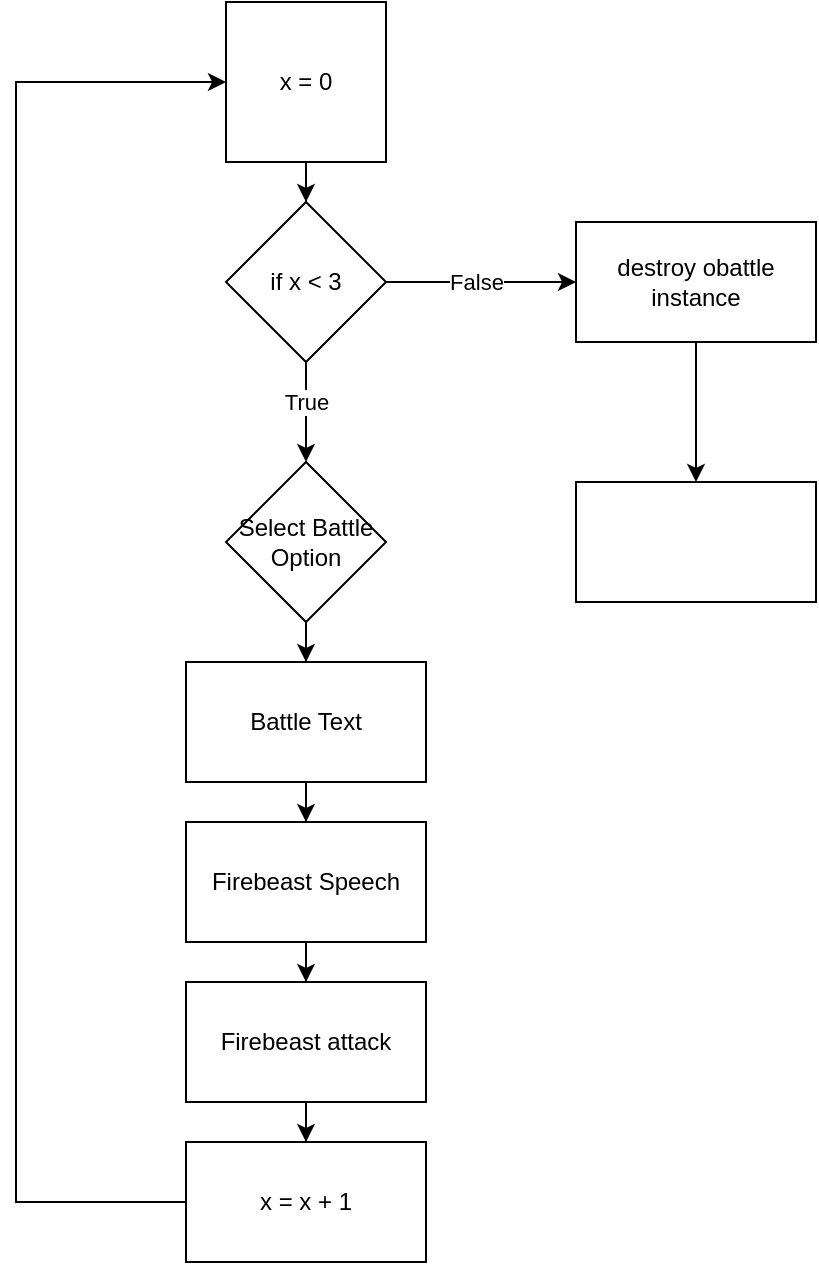 <mxfile version="14.8.0" type="google"><diagram id="0bOMGdTBUOuJHkmNEtrS" name="Page-1"><mxGraphModel dx="1038" dy="1717" grid="1" gridSize="10" guides="1" tooltips="1" connect="1" arrows="1" fold="1" page="1" pageScale="1" pageWidth="850" pageHeight="1100" math="0" shadow="0"><root><mxCell id="0"/><mxCell id="1" parent="0"/><mxCell id="PDOvtIrfiyD04LSI-_WD-3" style="edgeStyle=orthogonalEdgeStyle;rounded=0;orthogonalLoop=1;jettySize=auto;html=1;entryX=0.5;entryY=0;entryDx=0;entryDy=0;" edge="1" parent="1" source="PDOvtIrfiyD04LSI-_WD-1" target="PDOvtIrfiyD04LSI-_WD-12"><mxGeometry relative="1" as="geometry"><mxPoint x="425" y="30" as="targetPoint"/></mxGeometry></mxCell><mxCell id="PDOvtIrfiyD04LSI-_WD-1" value="x = 0" style="whiteSpace=wrap;html=1;aspect=fixed;" vertex="1" parent="1"><mxGeometry x="385" y="-110" width="80" height="80" as="geometry"/></mxCell><mxCell id="PDOvtIrfiyD04LSI-_WD-4" style="edgeStyle=orthogonalEdgeStyle;rounded=0;orthogonalLoop=1;jettySize=auto;html=1;entryX=0.5;entryY=0;entryDx=0;entryDy=0;" edge="1" parent="1" source="PDOvtIrfiyD04LSI-_WD-2" target="PDOvtIrfiyD04LSI-_WD-5"><mxGeometry relative="1" as="geometry"><mxPoint x="425" y="320" as="targetPoint"/></mxGeometry></mxCell><mxCell id="PDOvtIrfiyD04LSI-_WD-2" value="Select Battle Option" style="rhombus;whiteSpace=wrap;html=1;" vertex="1" parent="1"><mxGeometry x="385" y="120" width="80" height="80" as="geometry"/></mxCell><mxCell id="PDOvtIrfiyD04LSI-_WD-6" style="edgeStyle=orthogonalEdgeStyle;rounded=0;orthogonalLoop=1;jettySize=auto;html=1;entryX=0.5;entryY=0;entryDx=0;entryDy=0;" edge="1" parent="1" source="PDOvtIrfiyD04LSI-_WD-5" target="PDOvtIrfiyD04LSI-_WD-7"><mxGeometry relative="1" as="geometry"><mxPoint x="425" y="380" as="targetPoint"/></mxGeometry></mxCell><mxCell id="PDOvtIrfiyD04LSI-_WD-5" value="Battle Text" style="rounded=0;whiteSpace=wrap;html=1;" vertex="1" parent="1"><mxGeometry x="365" y="220" width="120" height="60" as="geometry"/></mxCell><mxCell id="PDOvtIrfiyD04LSI-_WD-8" style="edgeStyle=orthogonalEdgeStyle;rounded=0;orthogonalLoop=1;jettySize=auto;html=1;entryX=0.5;entryY=0;entryDx=0;entryDy=0;" edge="1" parent="1" source="PDOvtIrfiyD04LSI-_WD-7" target="PDOvtIrfiyD04LSI-_WD-9"><mxGeometry relative="1" as="geometry"><mxPoint x="425" y="480" as="targetPoint"/></mxGeometry></mxCell><mxCell id="PDOvtIrfiyD04LSI-_WD-7" value="Firebeast Speech" style="rounded=0;whiteSpace=wrap;html=1;" vertex="1" parent="1"><mxGeometry x="365" y="300" width="120" height="60" as="geometry"/></mxCell><mxCell id="PDOvtIrfiyD04LSI-_WD-10" style="edgeStyle=orthogonalEdgeStyle;rounded=0;orthogonalLoop=1;jettySize=auto;html=1;entryX=0.5;entryY=0;entryDx=0;entryDy=0;" edge="1" parent="1" source="PDOvtIrfiyD04LSI-_WD-9" target="PDOvtIrfiyD04LSI-_WD-11"><mxGeometry relative="1" as="geometry"><mxPoint x="425" y="490" as="targetPoint"/></mxGeometry></mxCell><mxCell id="PDOvtIrfiyD04LSI-_WD-9" value="Firebeast attack" style="rounded=0;whiteSpace=wrap;html=1;" vertex="1" parent="1"><mxGeometry x="365" y="380" width="120" height="60" as="geometry"/></mxCell><mxCell id="PDOvtIrfiyD04LSI-_WD-14" style="edgeStyle=orthogonalEdgeStyle;rounded=0;orthogonalLoop=1;jettySize=auto;html=1;entryX=0;entryY=0.5;entryDx=0;entryDy=0;exitX=0;exitY=0.5;exitDx=0;exitDy=0;" edge="1" parent="1" source="PDOvtIrfiyD04LSI-_WD-11" target="PDOvtIrfiyD04LSI-_WD-1"><mxGeometry relative="1" as="geometry"><Array as="points"><mxPoint x="280" y="490"/><mxPoint x="280" y="-70"/></Array></mxGeometry></mxCell><mxCell id="PDOvtIrfiyD04LSI-_WD-11" value="&lt;span&gt;x = x + 1&lt;/span&gt;" style="rounded=0;whiteSpace=wrap;html=1;" vertex="1" parent="1"><mxGeometry x="365" y="460" width="120" height="60" as="geometry"/></mxCell><mxCell id="PDOvtIrfiyD04LSI-_WD-13" style="edgeStyle=orthogonalEdgeStyle;rounded=0;orthogonalLoop=1;jettySize=auto;html=1;entryX=0.5;entryY=0;entryDx=0;entryDy=0;" edge="1" parent="1" source="PDOvtIrfiyD04LSI-_WD-12" target="PDOvtIrfiyD04LSI-_WD-2"><mxGeometry relative="1" as="geometry"/></mxCell><mxCell id="PDOvtIrfiyD04LSI-_WD-15" value="True" style="edgeLabel;html=1;align=center;verticalAlign=middle;resizable=0;points=[];" vertex="1" connectable="0" parent="PDOvtIrfiyD04LSI-_WD-13"><mxGeometry x="0.311" y="-1" relative="1" as="geometry"><mxPoint x="1" y="-13" as="offset"/></mxGeometry></mxCell><mxCell id="PDOvtIrfiyD04LSI-_WD-16" style="edgeStyle=orthogonalEdgeStyle;rounded=0;orthogonalLoop=1;jettySize=auto;html=1;entryX=0;entryY=0.5;entryDx=0;entryDy=0;" edge="1" parent="1" source="PDOvtIrfiyD04LSI-_WD-12" target="PDOvtIrfiyD04LSI-_WD-18"><mxGeometry relative="1" as="geometry"><mxPoint x="540" y="30" as="targetPoint"/></mxGeometry></mxCell><mxCell id="PDOvtIrfiyD04LSI-_WD-17" value="False" style="edgeLabel;html=1;align=center;verticalAlign=middle;resizable=0;points=[];" vertex="1" connectable="0" parent="PDOvtIrfiyD04LSI-_WD-16"><mxGeometry x="-0.288" y="4" relative="1" as="geometry"><mxPoint x="11" y="4" as="offset"/></mxGeometry></mxCell><mxCell id="PDOvtIrfiyD04LSI-_WD-12" value="if x &amp;lt; 3" style="rhombus;whiteSpace=wrap;html=1;" vertex="1" parent="1"><mxGeometry x="385" y="-10" width="80" height="80" as="geometry"/></mxCell><mxCell id="PDOvtIrfiyD04LSI-_WD-19" style="edgeStyle=orthogonalEdgeStyle;rounded=0;orthogonalLoop=1;jettySize=auto;html=1;entryX=0.5;entryY=0;entryDx=0;entryDy=0;" edge="1" parent="1" source="PDOvtIrfiyD04LSI-_WD-18" target="PDOvtIrfiyD04LSI-_WD-20"><mxGeometry relative="1" as="geometry"><mxPoint x="620" y="120" as="targetPoint"/></mxGeometry></mxCell><mxCell id="PDOvtIrfiyD04LSI-_WD-18" value="destroy obattle instance" style="rounded=0;whiteSpace=wrap;html=1;" vertex="1" parent="1"><mxGeometry x="560" width="120" height="60" as="geometry"/></mxCell><mxCell id="PDOvtIrfiyD04LSI-_WD-20" value="" style="rounded=0;whiteSpace=wrap;html=1;" vertex="1" parent="1"><mxGeometry x="560" y="130" width="120" height="60" as="geometry"/></mxCell></root></mxGraphModel></diagram></mxfile>